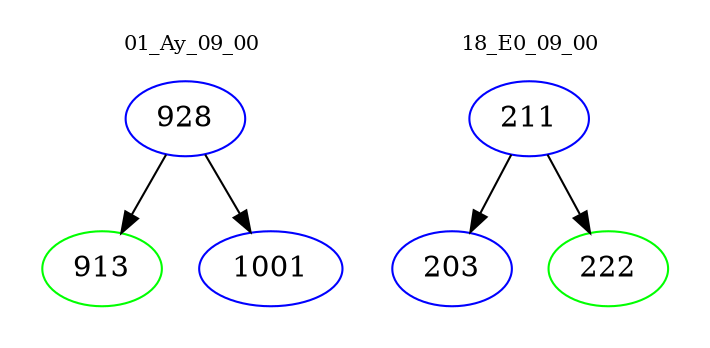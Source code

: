digraph{
subgraph cluster_0 {
color = white
label = "01_Ay_09_00";
fontsize=10;
T0_928 [label="928", color="blue"]
T0_928 -> T0_913 [color="black"]
T0_913 [label="913", color="green"]
T0_928 -> T0_1001 [color="black"]
T0_1001 [label="1001", color="blue"]
}
subgraph cluster_1 {
color = white
label = "18_E0_09_00";
fontsize=10;
T1_211 [label="211", color="blue"]
T1_211 -> T1_203 [color="black"]
T1_203 [label="203", color="blue"]
T1_211 -> T1_222 [color="black"]
T1_222 [label="222", color="green"]
}
}

